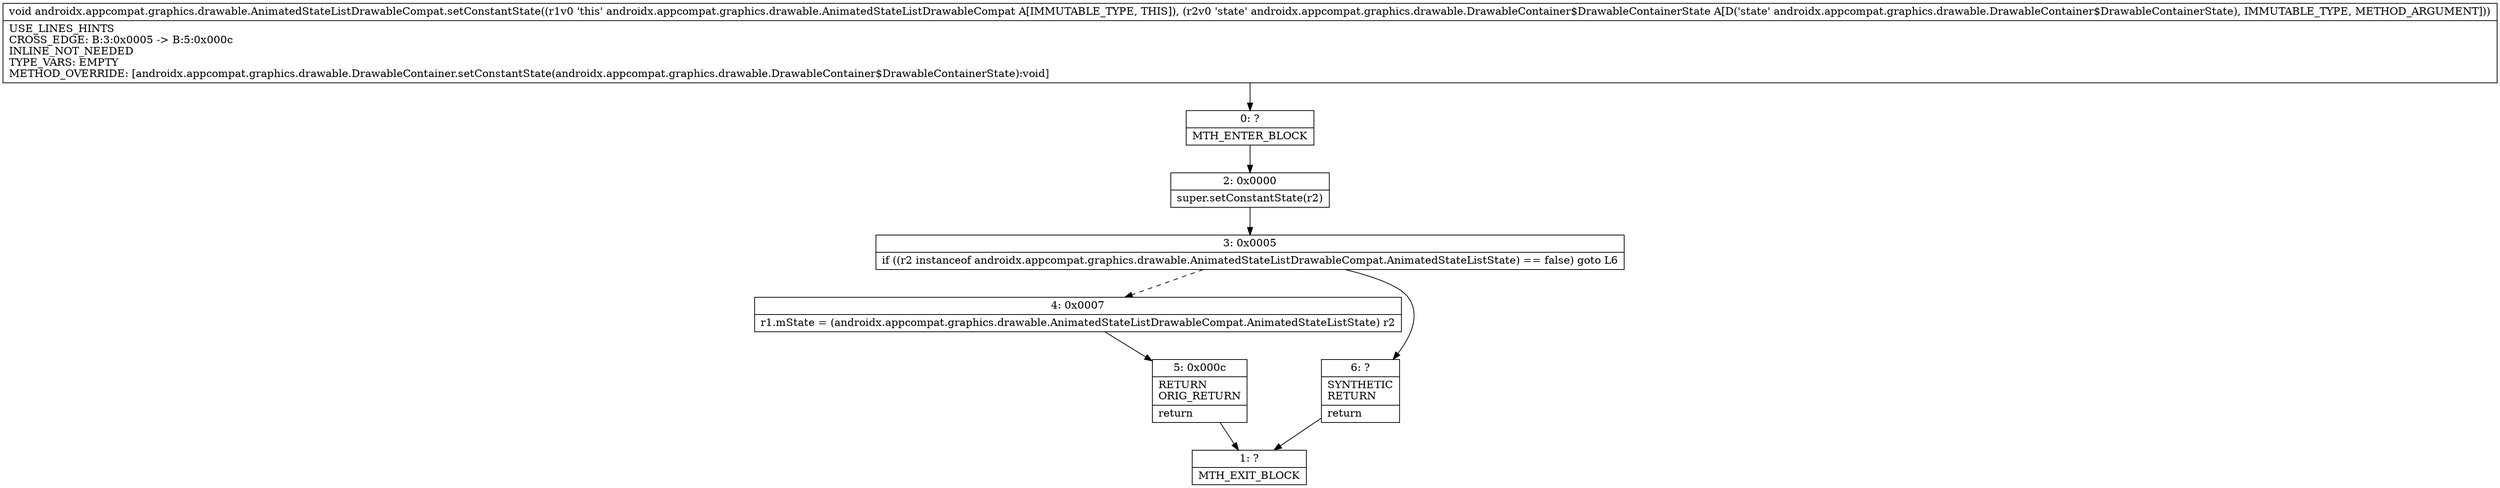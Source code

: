 digraph "CFG forandroidx.appcompat.graphics.drawable.AnimatedStateListDrawableCompat.setConstantState(Landroidx\/appcompat\/graphics\/drawable\/DrawableContainer$DrawableContainerState;)V" {
Node_0 [shape=record,label="{0\:\ ?|MTH_ENTER_BLOCK\l}"];
Node_2 [shape=record,label="{2\:\ 0x0000|super.setConstantState(r2)\l}"];
Node_3 [shape=record,label="{3\:\ 0x0005|if ((r2 instanceof androidx.appcompat.graphics.drawable.AnimatedStateListDrawableCompat.AnimatedStateListState) == false) goto L6\l}"];
Node_4 [shape=record,label="{4\:\ 0x0007|r1.mState = (androidx.appcompat.graphics.drawable.AnimatedStateListDrawableCompat.AnimatedStateListState) r2\l}"];
Node_5 [shape=record,label="{5\:\ 0x000c|RETURN\lORIG_RETURN\l|return\l}"];
Node_1 [shape=record,label="{1\:\ ?|MTH_EXIT_BLOCK\l}"];
Node_6 [shape=record,label="{6\:\ ?|SYNTHETIC\lRETURN\l|return\l}"];
MethodNode[shape=record,label="{void androidx.appcompat.graphics.drawable.AnimatedStateListDrawableCompat.setConstantState((r1v0 'this' androidx.appcompat.graphics.drawable.AnimatedStateListDrawableCompat A[IMMUTABLE_TYPE, THIS]), (r2v0 'state' androidx.appcompat.graphics.drawable.DrawableContainer$DrawableContainerState A[D('state' androidx.appcompat.graphics.drawable.DrawableContainer$DrawableContainerState), IMMUTABLE_TYPE, METHOD_ARGUMENT]))  | USE_LINES_HINTS\lCROSS_EDGE: B:3:0x0005 \-\> B:5:0x000c\lINLINE_NOT_NEEDED\lTYPE_VARS: EMPTY\lMETHOD_OVERRIDE: [androidx.appcompat.graphics.drawable.DrawableContainer.setConstantState(androidx.appcompat.graphics.drawable.DrawableContainer$DrawableContainerState):void]\l}"];
MethodNode -> Node_0;Node_0 -> Node_2;
Node_2 -> Node_3;
Node_3 -> Node_4[style=dashed];
Node_3 -> Node_6;
Node_4 -> Node_5;
Node_5 -> Node_1;
Node_6 -> Node_1;
}

